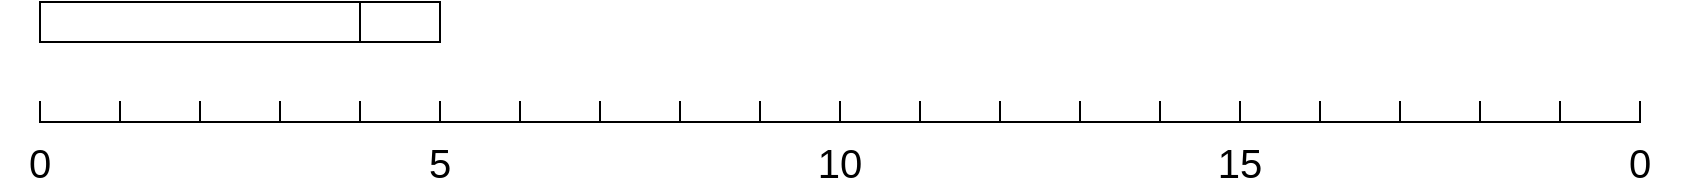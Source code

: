 <mxfile version="14.7.3" type="github">
  <diagram id="5TVpf9pFSXQtdb6u9UF1" name="Page-1">
    <mxGraphModel dx="1422" dy="794" grid="1" gridSize="10" guides="1" tooltips="1" connect="1" arrows="1" fold="1" page="0" pageScale="1" pageWidth="827" pageHeight="1169" math="0" shadow="0">
      <root>
        <mxCell id="0" />
        <mxCell id="1" parent="0" />
        <mxCell id="Q7LAkUCVUbcERlkNP3Z0-7" value="" style="rounded=0;whiteSpace=wrap;html=1;" vertex="1" parent="1">
          <mxGeometry x="160" y="380" width="160" height="20" as="geometry" />
        </mxCell>
        <mxCell id="Q7LAkUCVUbcERlkNP3Z0-8" style="edgeStyle=orthogonalEdgeStyle;rounded=0;orthogonalLoop=1;jettySize=auto;html=1;exitX=0.5;exitY=1;exitDx=0;exitDy=0;" edge="1" parent="1" source="Q7LAkUCVUbcERlkNP3Z0-7" target="Q7LAkUCVUbcERlkNP3Z0-7">
          <mxGeometry relative="1" as="geometry" />
        </mxCell>
        <mxCell id="Q7LAkUCVUbcERlkNP3Z0-9" value="" style="rounded=0;whiteSpace=wrap;html=1;" vertex="1" parent="1">
          <mxGeometry x="320" y="380" width="40" height="20" as="geometry" />
        </mxCell>
        <mxCell id="Q7LAkUCVUbcERlkNP3Z0-10" value="" style="shape=partialRectangle;whiteSpace=wrap;html=1;top=0;bottom=0;fillColor=none;" vertex="1" parent="1">
          <mxGeometry x="160" y="430" width="40" height="10" as="geometry" />
        </mxCell>
        <mxCell id="Q7LAkUCVUbcERlkNP3Z0-11" value="" style="shape=partialRectangle;whiteSpace=wrap;html=1;top=0;bottom=0;fillColor=none;" vertex="1" parent="1">
          <mxGeometry x="200" y="430" width="40" height="10" as="geometry" />
        </mxCell>
        <mxCell id="Q7LAkUCVUbcERlkNP3Z0-12" value="" style="shape=partialRectangle;whiteSpace=wrap;html=1;top=0;bottom=0;fillColor=none;" vertex="1" parent="1">
          <mxGeometry x="240" y="430" width="40" height="10" as="geometry" />
        </mxCell>
        <mxCell id="Q7LAkUCVUbcERlkNP3Z0-13" value="" style="shape=partialRectangle;whiteSpace=wrap;html=1;top=0;bottom=0;fillColor=none;" vertex="1" parent="1">
          <mxGeometry x="280" y="430" width="40" height="10" as="geometry" />
        </mxCell>
        <mxCell id="Q7LAkUCVUbcERlkNP3Z0-14" value="" style="shape=partialRectangle;whiteSpace=wrap;html=1;top=0;bottom=0;fillColor=none;" vertex="1" parent="1">
          <mxGeometry x="320" y="430" width="40" height="10" as="geometry" />
        </mxCell>
        <mxCell id="Q7LAkUCVUbcERlkNP3Z0-15" value="" style="shape=partialRectangle;whiteSpace=wrap;html=1;top=0;bottom=0;fillColor=none;" vertex="1" parent="1">
          <mxGeometry x="360" y="430" width="40" height="10" as="geometry" />
        </mxCell>
        <mxCell id="Q7LAkUCVUbcERlkNP3Z0-16" value="" style="shape=partialRectangle;whiteSpace=wrap;html=1;top=0;bottom=0;fillColor=none;" vertex="1" parent="1">
          <mxGeometry x="400" y="430" width="40" height="10" as="geometry" />
        </mxCell>
        <mxCell id="Q7LAkUCVUbcERlkNP3Z0-17" value="" style="shape=partialRectangle;whiteSpace=wrap;html=1;top=0;bottom=0;fillColor=none;" vertex="1" parent="1">
          <mxGeometry x="440" y="430" width="40" height="10" as="geometry" />
        </mxCell>
        <mxCell id="Q7LAkUCVUbcERlkNP3Z0-18" value="" style="shape=partialRectangle;whiteSpace=wrap;html=1;top=0;bottom=0;fillColor=none;" vertex="1" parent="1">
          <mxGeometry x="520" y="430" width="40" height="10" as="geometry" />
        </mxCell>
        <mxCell id="Q7LAkUCVUbcERlkNP3Z0-19" value="" style="shape=partialRectangle;whiteSpace=wrap;html=1;top=0;bottom=0;fillColor=none;" vertex="1" parent="1">
          <mxGeometry x="480" y="430" width="40" height="10" as="geometry" />
        </mxCell>
        <mxCell id="Q7LAkUCVUbcERlkNP3Z0-30" value="" style="shape=partialRectangle;whiteSpace=wrap;html=1;top=0;bottom=0;fillColor=none;" vertex="1" parent="1">
          <mxGeometry x="560" y="430" width="40" height="10" as="geometry" />
        </mxCell>
        <mxCell id="Q7LAkUCVUbcERlkNP3Z0-31" value="" style="shape=partialRectangle;whiteSpace=wrap;html=1;top=0;bottom=0;fillColor=none;" vertex="1" parent="1">
          <mxGeometry x="600" y="430" width="40" height="10" as="geometry" />
        </mxCell>
        <mxCell id="Q7LAkUCVUbcERlkNP3Z0-32" value="" style="shape=partialRectangle;whiteSpace=wrap;html=1;top=0;bottom=0;fillColor=none;" vertex="1" parent="1">
          <mxGeometry x="640" y="430" width="40" height="10" as="geometry" />
        </mxCell>
        <mxCell id="Q7LAkUCVUbcERlkNP3Z0-33" value="" style="shape=partialRectangle;whiteSpace=wrap;html=1;top=0;bottom=0;fillColor=none;" vertex="1" parent="1">
          <mxGeometry x="680" y="430" width="40" height="10" as="geometry" />
        </mxCell>
        <mxCell id="Q7LAkUCVUbcERlkNP3Z0-34" value="" style="shape=partialRectangle;whiteSpace=wrap;html=1;top=0;bottom=0;fillColor=none;" vertex="1" parent="1">
          <mxGeometry x="720" y="430" width="40" height="10" as="geometry" />
        </mxCell>
        <mxCell id="Q7LAkUCVUbcERlkNP3Z0-35" value="" style="shape=partialRectangle;whiteSpace=wrap;html=1;top=0;bottom=0;fillColor=none;" vertex="1" parent="1">
          <mxGeometry x="760" y="430" width="40" height="10" as="geometry" />
        </mxCell>
        <mxCell id="Q7LAkUCVUbcERlkNP3Z0-36" value="" style="shape=partialRectangle;whiteSpace=wrap;html=1;top=0;bottom=0;fillColor=none;" vertex="1" parent="1">
          <mxGeometry x="800" y="430" width="40" height="10" as="geometry" />
        </mxCell>
        <mxCell id="Q7LAkUCVUbcERlkNP3Z0-37" value="" style="shape=partialRectangle;whiteSpace=wrap;html=1;top=0;bottom=0;fillColor=none;" vertex="1" parent="1">
          <mxGeometry x="840" y="430" width="40" height="10" as="geometry" />
        </mxCell>
        <mxCell id="Q7LAkUCVUbcERlkNP3Z0-38" value="" style="shape=partialRectangle;whiteSpace=wrap;html=1;top=0;bottom=0;fillColor=none;" vertex="1" parent="1">
          <mxGeometry x="920" y="430" width="40" height="10" as="geometry" />
        </mxCell>
        <mxCell id="Q7LAkUCVUbcERlkNP3Z0-39" value="" style="shape=partialRectangle;whiteSpace=wrap;html=1;top=0;bottom=0;fillColor=none;" vertex="1" parent="1">
          <mxGeometry x="880" y="430" width="40" height="10" as="geometry" />
        </mxCell>
        <mxCell id="Q7LAkUCVUbcERlkNP3Z0-40" value="" style="endArrow=none;html=1;exitX=0;exitY=1;exitDx=0;exitDy=0;entryX=1;entryY=1;entryDx=0;entryDy=0;" edge="1" parent="1" source="Q7LAkUCVUbcERlkNP3Z0-10" target="Q7LAkUCVUbcERlkNP3Z0-38">
          <mxGeometry width="50" height="50" relative="1" as="geometry">
            <mxPoint x="540" y="410" as="sourcePoint" />
            <mxPoint x="590" y="360" as="targetPoint" />
          </mxGeometry>
        </mxCell>
        <mxCell id="Q7LAkUCVUbcERlkNP3Z0-41" value="&lt;font style=&quot;font-size: 20px&quot;&gt;0&lt;/font&gt;" style="text;html=1;strokeColor=none;fillColor=none;align=center;verticalAlign=middle;whiteSpace=wrap;rounded=0;" vertex="1" parent="1">
          <mxGeometry x="140" y="450" width="40" height="20" as="geometry" />
        </mxCell>
        <mxCell id="Q7LAkUCVUbcERlkNP3Z0-42" value="&lt;font style=&quot;font-size: 20px&quot;&gt;0&lt;/font&gt;" style="text;html=1;strokeColor=none;fillColor=none;align=center;verticalAlign=middle;whiteSpace=wrap;rounded=0;" vertex="1" parent="1">
          <mxGeometry x="940" y="450" width="40" height="20" as="geometry" />
        </mxCell>
        <mxCell id="Q7LAkUCVUbcERlkNP3Z0-43" value="&lt;font style=&quot;font-size: 20px&quot;&gt;5&lt;/font&gt;" style="text;html=1;strokeColor=none;fillColor=none;align=center;verticalAlign=middle;whiteSpace=wrap;rounded=0;" vertex="1" parent="1">
          <mxGeometry x="340" y="450" width="40" height="20" as="geometry" />
        </mxCell>
        <mxCell id="Q7LAkUCVUbcERlkNP3Z0-44" value="&lt;font style=&quot;font-size: 20px&quot;&gt;10&lt;/font&gt;" style="text;html=1;strokeColor=none;fillColor=none;align=center;verticalAlign=middle;whiteSpace=wrap;rounded=0;" vertex="1" parent="1">
          <mxGeometry x="540" y="450" width="40" height="20" as="geometry" />
        </mxCell>
        <mxCell id="Q7LAkUCVUbcERlkNP3Z0-45" value="&lt;font style=&quot;font-size: 20px&quot;&gt;15&lt;/font&gt;" style="text;html=1;strokeColor=none;fillColor=none;align=center;verticalAlign=middle;whiteSpace=wrap;rounded=0;" vertex="1" parent="1">
          <mxGeometry x="740" y="450" width="40" height="20" as="geometry" />
        </mxCell>
      </root>
    </mxGraphModel>
  </diagram>
</mxfile>
